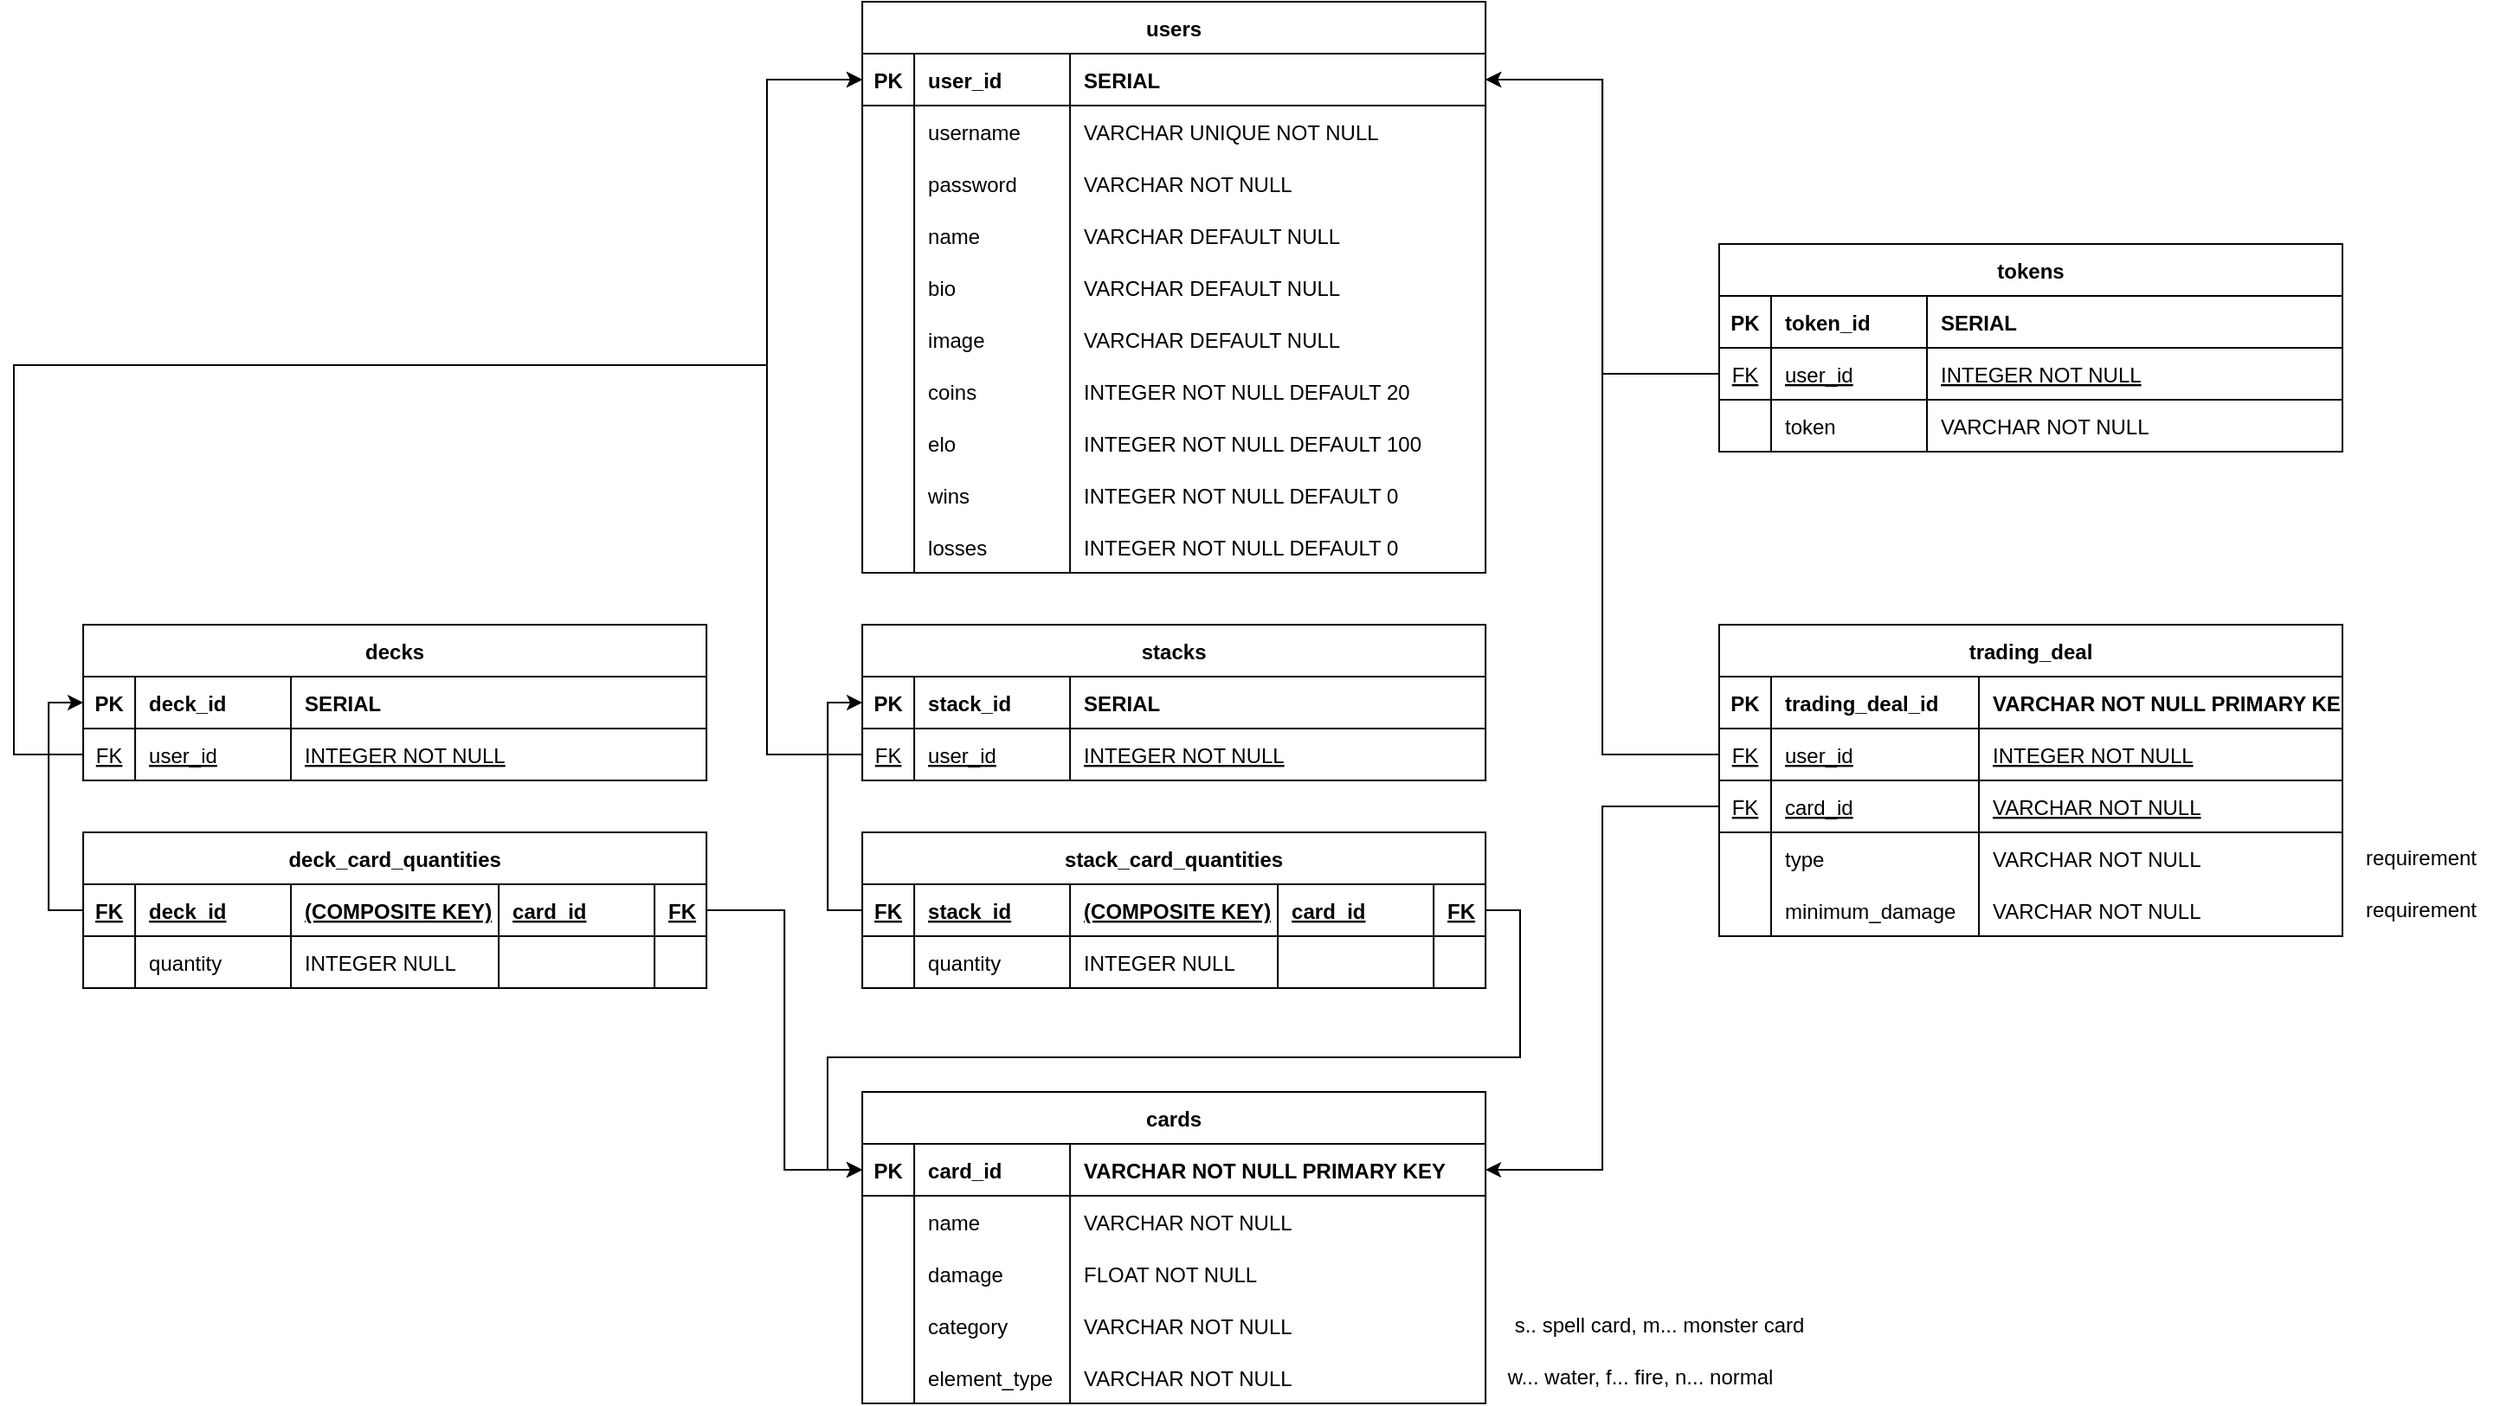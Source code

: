 <mxfile version="20.6.0" type="device"><diagram id="R2lEEEUBdFMjLlhIrx00" name="Page-1"><mxGraphModel dx="1662" dy="1852" grid="1" gridSize="10" guides="1" tooltips="1" connect="1" arrows="1" fold="1" page="1" pageScale="1" pageWidth="850" pageHeight="1100" math="0" shadow="0" extFonts="Permanent Marker^https://fonts.googleapis.com/css?family=Permanent+Marker"><root><mxCell id="0"/><mxCell id="1" parent="0"/><mxCell id="C-vyLk0tnHw3VtMMgP7b-23" value="users" style="shape=table;startSize=30;container=1;collapsible=1;childLayout=tableLayout;fixedRows=1;rowLines=0;fontStyle=1;align=center;resizeLast=1;" parent="1" vertex="1"><mxGeometry x="510.06" y="-1080" width="360" height="330" as="geometry"/></mxCell><mxCell id="C-vyLk0tnHw3VtMMgP7b-24" value="" style="shape=partialRectangle;collapsible=0;dropTarget=0;pointerEvents=0;fillColor=none;points=[[0,0.5],[1,0.5]];portConstraint=eastwest;top=0;left=0;right=0;bottom=1;" parent="C-vyLk0tnHw3VtMMgP7b-23" vertex="1"><mxGeometry y="30" width="360" height="30" as="geometry"/></mxCell><mxCell id="C-vyLk0tnHw3VtMMgP7b-25" value="PK" style="shape=partialRectangle;overflow=hidden;connectable=0;fillColor=none;top=0;left=0;bottom=0;right=0;fontStyle=1;" parent="C-vyLk0tnHw3VtMMgP7b-24" vertex="1"><mxGeometry width="30" height="30" as="geometry"><mxRectangle width="30" height="30" as="alternateBounds"/></mxGeometry></mxCell><mxCell id="C-vyLk0tnHw3VtMMgP7b-26" value="user_id" style="shape=partialRectangle;overflow=hidden;connectable=0;fillColor=none;top=0;left=0;bottom=0;right=0;align=left;spacingLeft=6;fontStyle=1;" parent="C-vyLk0tnHw3VtMMgP7b-24" vertex="1"><mxGeometry x="30" width="90" height="30" as="geometry"><mxRectangle width="90" height="30" as="alternateBounds"/></mxGeometry></mxCell><mxCell id="rSZp_omlOljkNJAU138e-1" value="SERIAL" style="shape=partialRectangle;overflow=hidden;connectable=0;fillColor=none;top=0;left=0;bottom=0;right=0;align=left;spacingLeft=6;fontStyle=1;" parent="C-vyLk0tnHw3VtMMgP7b-24" vertex="1"><mxGeometry x="120" width="240" height="30" as="geometry"><mxRectangle width="240" height="30" as="alternateBounds"/></mxGeometry></mxCell><mxCell id="SYogn2yczXqjX1dVd2ok-5" style="shape=partialRectangle;collapsible=0;dropTarget=0;pointerEvents=0;fillColor=none;points=[[0,0.5],[1,0.5]];portConstraint=eastwest;top=0;left=0;right=0;bottom=0;" vertex="1" parent="C-vyLk0tnHw3VtMMgP7b-23"><mxGeometry y="60" width="360" height="30" as="geometry"/></mxCell><mxCell id="SYogn2yczXqjX1dVd2ok-6" style="shape=partialRectangle;overflow=hidden;connectable=0;fillColor=none;top=0;left=0;bottom=0;right=0;" vertex="1" parent="SYogn2yczXqjX1dVd2ok-5"><mxGeometry width="30" height="30" as="geometry"><mxRectangle width="30" height="30" as="alternateBounds"/></mxGeometry></mxCell><mxCell id="SYogn2yczXqjX1dVd2ok-7" value="username" style="shape=partialRectangle;overflow=hidden;connectable=0;fillColor=none;top=0;left=0;bottom=0;right=0;align=left;spacingLeft=6;" vertex="1" parent="SYogn2yczXqjX1dVd2ok-5"><mxGeometry x="30" width="90" height="30" as="geometry"><mxRectangle width="90" height="30" as="alternateBounds"/></mxGeometry></mxCell><mxCell id="SYogn2yczXqjX1dVd2ok-8" value="VARCHAR UNIQUE NOT NULL" style="shape=partialRectangle;overflow=hidden;connectable=0;fillColor=none;top=0;left=0;bottom=0;right=0;align=left;spacingLeft=6;" vertex="1" parent="SYogn2yczXqjX1dVd2ok-5"><mxGeometry x="120" width="240" height="30" as="geometry"><mxRectangle width="240" height="30" as="alternateBounds"/></mxGeometry></mxCell><mxCell id="rSZp_omlOljkNJAU138e-3" style="shape=partialRectangle;collapsible=0;dropTarget=0;pointerEvents=0;fillColor=none;points=[[0,0.5],[1,0.5]];portConstraint=eastwest;top=0;left=0;right=0;bottom=0;" parent="C-vyLk0tnHw3VtMMgP7b-23" vertex="1"><mxGeometry y="90" width="360" height="30" as="geometry"/></mxCell><mxCell id="rSZp_omlOljkNJAU138e-4" style="shape=partialRectangle;overflow=hidden;connectable=0;fillColor=none;top=0;left=0;bottom=0;right=0;" parent="rSZp_omlOljkNJAU138e-3" vertex="1"><mxGeometry width="30" height="30" as="geometry"><mxRectangle width="30" height="30" as="alternateBounds"/></mxGeometry></mxCell><mxCell id="rSZp_omlOljkNJAU138e-5" value="password" style="shape=partialRectangle;overflow=hidden;connectable=0;fillColor=none;top=0;left=0;bottom=0;right=0;align=left;spacingLeft=6;" parent="rSZp_omlOljkNJAU138e-3" vertex="1"><mxGeometry x="30" width="90" height="30" as="geometry"><mxRectangle width="90" height="30" as="alternateBounds"/></mxGeometry></mxCell><mxCell id="rSZp_omlOljkNJAU138e-6" value="VARCHAR NOT NULL" style="shape=partialRectangle;overflow=hidden;connectable=0;fillColor=none;top=0;left=0;bottom=0;right=0;align=left;spacingLeft=6;" parent="rSZp_omlOljkNJAU138e-3" vertex="1"><mxGeometry x="120" width="240" height="30" as="geometry"><mxRectangle width="240" height="30" as="alternateBounds"/></mxGeometry></mxCell><mxCell id="SYogn2yczXqjX1dVd2ok-9" style="shape=partialRectangle;collapsible=0;dropTarget=0;pointerEvents=0;fillColor=none;points=[[0,0.5],[1,0.5]];portConstraint=eastwest;top=0;left=0;right=0;bottom=0;" vertex="1" parent="C-vyLk0tnHw3VtMMgP7b-23"><mxGeometry y="120" width="360" height="30" as="geometry"/></mxCell><mxCell id="SYogn2yczXqjX1dVd2ok-10" style="shape=partialRectangle;overflow=hidden;connectable=0;fillColor=none;top=0;left=0;bottom=0;right=0;" vertex="1" parent="SYogn2yczXqjX1dVd2ok-9"><mxGeometry width="30" height="30" as="geometry"><mxRectangle width="30" height="30" as="alternateBounds"/></mxGeometry></mxCell><mxCell id="SYogn2yczXqjX1dVd2ok-11" value="name" style="shape=partialRectangle;overflow=hidden;connectable=0;fillColor=none;top=0;left=0;bottom=0;right=0;align=left;spacingLeft=6;" vertex="1" parent="SYogn2yczXqjX1dVd2ok-9"><mxGeometry x="30" width="90" height="30" as="geometry"><mxRectangle width="90" height="30" as="alternateBounds"/></mxGeometry></mxCell><mxCell id="SYogn2yczXqjX1dVd2ok-12" value="VARCHAR DEFAULT NULL" style="shape=partialRectangle;overflow=hidden;connectable=0;fillColor=none;top=0;left=0;bottom=0;right=0;align=left;spacingLeft=6;" vertex="1" parent="SYogn2yczXqjX1dVd2ok-9"><mxGeometry x="120" width="240" height="30" as="geometry"><mxRectangle width="240" height="30" as="alternateBounds"/></mxGeometry></mxCell><mxCell id="SYogn2yczXqjX1dVd2ok-17" style="shape=partialRectangle;collapsible=0;dropTarget=0;pointerEvents=0;fillColor=none;points=[[0,0.5],[1,0.5]];portConstraint=eastwest;top=0;left=0;right=0;bottom=0;" vertex="1" parent="C-vyLk0tnHw3VtMMgP7b-23"><mxGeometry y="150" width="360" height="30" as="geometry"/></mxCell><mxCell id="SYogn2yczXqjX1dVd2ok-18" style="shape=partialRectangle;overflow=hidden;connectable=0;fillColor=none;top=0;left=0;bottom=0;right=0;" vertex="1" parent="SYogn2yczXqjX1dVd2ok-17"><mxGeometry width="30" height="30" as="geometry"><mxRectangle width="30" height="30" as="alternateBounds"/></mxGeometry></mxCell><mxCell id="SYogn2yczXqjX1dVd2ok-19" value="bio" style="shape=partialRectangle;overflow=hidden;connectable=0;fillColor=none;top=0;left=0;bottom=0;right=0;align=left;spacingLeft=6;" vertex="1" parent="SYogn2yczXqjX1dVd2ok-17"><mxGeometry x="30" width="90" height="30" as="geometry"><mxRectangle width="90" height="30" as="alternateBounds"/></mxGeometry></mxCell><mxCell id="SYogn2yczXqjX1dVd2ok-20" value="VARCHAR DEFAULT NULL" style="shape=partialRectangle;overflow=hidden;connectable=0;fillColor=none;top=0;left=0;bottom=0;right=0;align=left;spacingLeft=6;" vertex="1" parent="SYogn2yczXqjX1dVd2ok-17"><mxGeometry x="120" width="240" height="30" as="geometry"><mxRectangle width="240" height="30" as="alternateBounds"/></mxGeometry></mxCell><mxCell id="SYogn2yczXqjX1dVd2ok-21" style="shape=partialRectangle;collapsible=0;dropTarget=0;pointerEvents=0;fillColor=none;points=[[0,0.5],[1,0.5]];portConstraint=eastwest;top=0;left=0;right=0;bottom=0;" vertex="1" parent="C-vyLk0tnHw3VtMMgP7b-23"><mxGeometry y="180" width="360" height="30" as="geometry"/></mxCell><mxCell id="SYogn2yczXqjX1dVd2ok-22" style="shape=partialRectangle;overflow=hidden;connectable=0;fillColor=none;top=0;left=0;bottom=0;right=0;" vertex="1" parent="SYogn2yczXqjX1dVd2ok-21"><mxGeometry width="30" height="30" as="geometry"><mxRectangle width="30" height="30" as="alternateBounds"/></mxGeometry></mxCell><mxCell id="SYogn2yczXqjX1dVd2ok-23" value="image" style="shape=partialRectangle;overflow=hidden;connectable=0;fillColor=none;top=0;left=0;bottom=0;right=0;align=left;spacingLeft=6;" vertex="1" parent="SYogn2yczXqjX1dVd2ok-21"><mxGeometry x="30" width="90" height="30" as="geometry"><mxRectangle width="90" height="30" as="alternateBounds"/></mxGeometry></mxCell><mxCell id="SYogn2yczXqjX1dVd2ok-24" value="VARCHAR DEFAULT NULL" style="shape=partialRectangle;overflow=hidden;connectable=0;fillColor=none;top=0;left=0;bottom=0;right=0;align=left;spacingLeft=6;" vertex="1" parent="SYogn2yczXqjX1dVd2ok-21"><mxGeometry x="120" width="240" height="30" as="geometry"><mxRectangle width="240" height="30" as="alternateBounds"/></mxGeometry></mxCell><mxCell id="rSZp_omlOljkNJAU138e-19" style="shape=partialRectangle;collapsible=0;dropTarget=0;pointerEvents=0;fillColor=none;points=[[0,0.5],[1,0.5]];portConstraint=eastwest;top=0;left=0;right=0;bottom=0;" parent="C-vyLk0tnHw3VtMMgP7b-23" vertex="1"><mxGeometry y="210" width="360" height="30" as="geometry"/></mxCell><mxCell id="rSZp_omlOljkNJAU138e-20" style="shape=partialRectangle;overflow=hidden;connectable=0;fillColor=none;top=0;left=0;bottom=0;right=0;" parent="rSZp_omlOljkNJAU138e-19" vertex="1"><mxGeometry width="30" height="30" as="geometry"><mxRectangle width="30" height="30" as="alternateBounds"/></mxGeometry></mxCell><mxCell id="rSZp_omlOljkNJAU138e-21" value="coins" style="shape=partialRectangle;overflow=hidden;connectable=0;fillColor=none;top=0;left=0;bottom=0;right=0;align=left;spacingLeft=6;" parent="rSZp_omlOljkNJAU138e-19" vertex="1"><mxGeometry x="30" width="90" height="30" as="geometry"><mxRectangle width="90" height="30" as="alternateBounds"/></mxGeometry></mxCell><mxCell id="rSZp_omlOljkNJAU138e-22" value="INTEGER NOT NULL DEFAULT 20" style="shape=partialRectangle;overflow=hidden;connectable=0;fillColor=none;top=0;left=0;bottom=0;right=0;align=left;spacingLeft=6;" parent="rSZp_omlOljkNJAU138e-19" vertex="1"><mxGeometry x="120" width="240" height="30" as="geometry"><mxRectangle width="240" height="30" as="alternateBounds"/></mxGeometry></mxCell><mxCell id="rSZp_omlOljkNJAU138e-15" style="shape=partialRectangle;collapsible=0;dropTarget=0;pointerEvents=0;fillColor=none;points=[[0,0.5],[1,0.5]];portConstraint=eastwest;top=0;left=0;right=0;bottom=0;" parent="C-vyLk0tnHw3VtMMgP7b-23" vertex="1"><mxGeometry y="240" width="360" height="30" as="geometry"/></mxCell><mxCell id="rSZp_omlOljkNJAU138e-16" style="shape=partialRectangle;overflow=hidden;connectable=0;fillColor=none;top=0;left=0;bottom=0;right=0;" parent="rSZp_omlOljkNJAU138e-15" vertex="1"><mxGeometry width="30" height="30" as="geometry"><mxRectangle width="30" height="30" as="alternateBounds"/></mxGeometry></mxCell><mxCell id="rSZp_omlOljkNJAU138e-17" value="elo" style="shape=partialRectangle;overflow=hidden;connectable=0;fillColor=none;top=0;left=0;bottom=0;right=0;align=left;spacingLeft=6;" parent="rSZp_omlOljkNJAU138e-15" vertex="1"><mxGeometry x="30" width="90" height="30" as="geometry"><mxRectangle width="90" height="30" as="alternateBounds"/></mxGeometry></mxCell><mxCell id="rSZp_omlOljkNJAU138e-18" value="INTEGER NOT NULL DEFAULT 100" style="shape=partialRectangle;overflow=hidden;connectable=0;fillColor=none;top=0;left=0;bottom=0;right=0;align=left;spacingLeft=6;" parent="rSZp_omlOljkNJAU138e-15" vertex="1"><mxGeometry x="120" width="240" height="30" as="geometry"><mxRectangle width="240" height="30" as="alternateBounds"/></mxGeometry></mxCell><mxCell id="SYogn2yczXqjX1dVd2ok-25" style="shape=partialRectangle;collapsible=0;dropTarget=0;pointerEvents=0;fillColor=none;points=[[0,0.5],[1,0.5]];portConstraint=eastwest;top=0;left=0;right=0;bottom=0;" vertex="1" parent="C-vyLk0tnHw3VtMMgP7b-23"><mxGeometry y="270" width="360" height="30" as="geometry"/></mxCell><mxCell id="SYogn2yczXqjX1dVd2ok-26" style="shape=partialRectangle;overflow=hidden;connectable=0;fillColor=none;top=0;left=0;bottom=0;right=0;" vertex="1" parent="SYogn2yczXqjX1dVd2ok-25"><mxGeometry width="30" height="30" as="geometry"><mxRectangle width="30" height="30" as="alternateBounds"/></mxGeometry></mxCell><mxCell id="SYogn2yczXqjX1dVd2ok-27" value="wins" style="shape=partialRectangle;overflow=hidden;connectable=0;fillColor=none;top=0;left=0;bottom=0;right=0;align=left;spacingLeft=6;" vertex="1" parent="SYogn2yczXqjX1dVd2ok-25"><mxGeometry x="30" width="90" height="30" as="geometry"><mxRectangle width="90" height="30" as="alternateBounds"/></mxGeometry></mxCell><mxCell id="SYogn2yczXqjX1dVd2ok-28" value="INTEGER NOT NULL DEFAULT 0" style="shape=partialRectangle;overflow=hidden;connectable=0;fillColor=none;top=0;left=0;bottom=0;right=0;align=left;spacingLeft=6;" vertex="1" parent="SYogn2yczXqjX1dVd2ok-25"><mxGeometry x="120" width="240" height="30" as="geometry"><mxRectangle width="240" height="30" as="alternateBounds"/></mxGeometry></mxCell><mxCell id="SYogn2yczXqjX1dVd2ok-29" style="shape=partialRectangle;collapsible=0;dropTarget=0;pointerEvents=0;fillColor=none;points=[[0,0.5],[1,0.5]];portConstraint=eastwest;top=0;left=0;right=0;bottom=0;" vertex="1" parent="C-vyLk0tnHw3VtMMgP7b-23"><mxGeometry y="300" width="360" height="30" as="geometry"/></mxCell><mxCell id="SYogn2yczXqjX1dVd2ok-30" style="shape=partialRectangle;overflow=hidden;connectable=0;fillColor=none;top=0;left=0;bottom=0;right=0;" vertex="1" parent="SYogn2yczXqjX1dVd2ok-29"><mxGeometry width="30" height="30" as="geometry"><mxRectangle width="30" height="30" as="alternateBounds"/></mxGeometry></mxCell><mxCell id="SYogn2yczXqjX1dVd2ok-31" value="losses" style="shape=partialRectangle;overflow=hidden;connectable=0;fillColor=none;top=0;left=0;bottom=0;right=0;align=left;spacingLeft=6;" vertex="1" parent="SYogn2yczXqjX1dVd2ok-29"><mxGeometry x="30" width="90" height="30" as="geometry"><mxRectangle width="90" height="30" as="alternateBounds"/></mxGeometry></mxCell><mxCell id="SYogn2yczXqjX1dVd2ok-32" value="INTEGER NOT NULL DEFAULT 0" style="shape=partialRectangle;overflow=hidden;connectable=0;fillColor=none;top=0;left=0;bottom=0;right=0;align=left;spacingLeft=6;" vertex="1" parent="SYogn2yczXqjX1dVd2ok-29"><mxGeometry x="120" width="240" height="30" as="geometry"><mxRectangle width="240" height="30" as="alternateBounds"/></mxGeometry></mxCell><mxCell id="rSZp_omlOljkNJAU138e-23" value="cards" style="shape=table;startSize=30;container=1;collapsible=1;childLayout=tableLayout;fixedRows=1;rowLines=0;fontStyle=1;align=center;resizeLast=1;" parent="1" vertex="1"><mxGeometry x="510.06" y="-450" width="360" height="180" as="geometry"/></mxCell><mxCell id="rSZp_omlOljkNJAU138e-24" value="" style="shape=partialRectangle;collapsible=0;dropTarget=0;pointerEvents=0;fillColor=none;points=[[0,0.5],[1,0.5]];portConstraint=eastwest;top=0;left=0;right=0;bottom=1;" parent="rSZp_omlOljkNJAU138e-23" vertex="1"><mxGeometry y="30" width="360" height="30" as="geometry"/></mxCell><mxCell id="rSZp_omlOljkNJAU138e-25" value="PK" style="shape=partialRectangle;overflow=hidden;connectable=0;fillColor=none;top=0;left=0;bottom=0;right=0;fontStyle=1;" parent="rSZp_omlOljkNJAU138e-24" vertex="1"><mxGeometry width="30" height="30" as="geometry"><mxRectangle width="30" height="30" as="alternateBounds"/></mxGeometry></mxCell><mxCell id="rSZp_omlOljkNJAU138e-26" value="card_id" style="shape=partialRectangle;overflow=hidden;connectable=0;fillColor=none;top=0;left=0;bottom=0;right=0;align=left;spacingLeft=6;fontStyle=1;" parent="rSZp_omlOljkNJAU138e-24" vertex="1"><mxGeometry x="30" width="90" height="30" as="geometry"><mxRectangle width="90" height="30" as="alternateBounds"/></mxGeometry></mxCell><mxCell id="rSZp_omlOljkNJAU138e-27" value="VARCHAR NOT NULL PRIMARY KEY" style="shape=partialRectangle;overflow=hidden;connectable=0;fillColor=none;top=0;left=0;bottom=0;right=0;align=left;spacingLeft=6;fontStyle=1;" parent="rSZp_omlOljkNJAU138e-24" vertex="1"><mxGeometry x="120" width="240" height="30" as="geometry"><mxRectangle width="240" height="30" as="alternateBounds"/></mxGeometry></mxCell><mxCell id="rSZp_omlOljkNJAU138e-32" value="" style="shape=partialRectangle;collapsible=0;dropTarget=0;pointerEvents=0;fillColor=none;points=[[0,0.5],[1,0.5]];portConstraint=eastwest;top=0;left=0;right=0;bottom=0;" parent="rSZp_omlOljkNJAU138e-23" vertex="1"><mxGeometry y="60" width="360" height="30" as="geometry"/></mxCell><mxCell id="rSZp_omlOljkNJAU138e-33" value="" style="shape=partialRectangle;overflow=hidden;connectable=0;fillColor=none;top=0;left=0;bottom=0;right=0;" parent="rSZp_omlOljkNJAU138e-32" vertex="1"><mxGeometry width="30" height="30" as="geometry"><mxRectangle width="30" height="30" as="alternateBounds"/></mxGeometry></mxCell><mxCell id="rSZp_omlOljkNJAU138e-34" value="name" style="shape=partialRectangle;overflow=hidden;connectable=0;fillColor=none;top=0;left=0;bottom=0;right=0;align=left;spacingLeft=6;" parent="rSZp_omlOljkNJAU138e-32" vertex="1"><mxGeometry x="30" width="90" height="30" as="geometry"><mxRectangle width="90" height="30" as="alternateBounds"/></mxGeometry></mxCell><mxCell id="rSZp_omlOljkNJAU138e-35" value="VARCHAR NOT NULL" style="shape=partialRectangle;overflow=hidden;connectable=0;fillColor=none;top=0;left=0;bottom=0;right=0;align=left;spacingLeft=6;" parent="rSZp_omlOljkNJAU138e-32" vertex="1"><mxGeometry x="120" width="240" height="30" as="geometry"><mxRectangle width="240" height="30" as="alternateBounds"/></mxGeometry></mxCell><mxCell id="rSZp_omlOljkNJAU138e-36" style="shape=partialRectangle;collapsible=0;dropTarget=0;pointerEvents=0;fillColor=none;points=[[0,0.5],[1,0.5]];portConstraint=eastwest;top=0;left=0;right=0;bottom=0;" parent="rSZp_omlOljkNJAU138e-23" vertex="1"><mxGeometry y="90" width="360" height="30" as="geometry"/></mxCell><mxCell id="rSZp_omlOljkNJAU138e-37" style="shape=partialRectangle;overflow=hidden;connectable=0;fillColor=none;top=0;left=0;bottom=0;right=0;" parent="rSZp_omlOljkNJAU138e-36" vertex="1"><mxGeometry width="30" height="30" as="geometry"><mxRectangle width="30" height="30" as="alternateBounds"/></mxGeometry></mxCell><mxCell id="rSZp_omlOljkNJAU138e-38" value="damage" style="shape=partialRectangle;overflow=hidden;connectable=0;fillColor=none;top=0;left=0;bottom=0;right=0;align=left;spacingLeft=6;" parent="rSZp_omlOljkNJAU138e-36" vertex="1"><mxGeometry x="30" width="90" height="30" as="geometry"><mxRectangle width="90" height="30" as="alternateBounds"/></mxGeometry></mxCell><mxCell id="rSZp_omlOljkNJAU138e-39" value="FLOAT NOT NULL" style="shape=partialRectangle;overflow=hidden;connectable=0;fillColor=none;top=0;left=0;bottom=0;right=0;align=left;spacingLeft=6;" parent="rSZp_omlOljkNJAU138e-36" vertex="1"><mxGeometry x="120" width="240" height="30" as="geometry"><mxRectangle width="240" height="30" as="alternateBounds"/></mxGeometry></mxCell><mxCell id="rSZp_omlOljkNJAU138e-40" style="shape=partialRectangle;collapsible=0;dropTarget=0;pointerEvents=0;fillColor=none;points=[[0,0.5],[1,0.5]];portConstraint=eastwest;top=0;left=0;right=0;bottom=0;" parent="rSZp_omlOljkNJAU138e-23" vertex="1"><mxGeometry y="120" width="360" height="30" as="geometry"/></mxCell><mxCell id="rSZp_omlOljkNJAU138e-41" style="shape=partialRectangle;overflow=hidden;connectable=0;fillColor=none;top=0;left=0;bottom=0;right=0;" parent="rSZp_omlOljkNJAU138e-40" vertex="1"><mxGeometry width="30" height="30" as="geometry"><mxRectangle width="30" height="30" as="alternateBounds"/></mxGeometry></mxCell><mxCell id="rSZp_omlOljkNJAU138e-42" value="category" style="shape=partialRectangle;overflow=hidden;connectable=0;fillColor=none;top=0;left=0;bottom=0;right=0;align=left;spacingLeft=6;" parent="rSZp_omlOljkNJAU138e-40" vertex="1"><mxGeometry x="30" width="90" height="30" as="geometry"><mxRectangle width="90" height="30" as="alternateBounds"/></mxGeometry></mxCell><mxCell id="rSZp_omlOljkNJAU138e-43" value="VARCHAR NOT NULL" style="shape=partialRectangle;overflow=hidden;connectable=0;fillColor=none;top=0;left=0;bottom=0;right=0;align=left;spacingLeft=6;" parent="rSZp_omlOljkNJAU138e-40" vertex="1"><mxGeometry x="120" width="240" height="30" as="geometry"><mxRectangle width="240" height="30" as="alternateBounds"/></mxGeometry></mxCell><mxCell id="-PoxLDOmsmlwObiF0ol2-15" style="shape=partialRectangle;collapsible=0;dropTarget=0;pointerEvents=0;fillColor=none;points=[[0,0.5],[1,0.5]];portConstraint=eastwest;top=0;left=0;right=0;bottom=0;" parent="rSZp_omlOljkNJAU138e-23" vertex="1"><mxGeometry y="150" width="360" height="30" as="geometry"/></mxCell><mxCell id="-PoxLDOmsmlwObiF0ol2-16" style="shape=partialRectangle;overflow=hidden;connectable=0;fillColor=none;top=0;left=0;bottom=0;right=0;" parent="-PoxLDOmsmlwObiF0ol2-15" vertex="1"><mxGeometry width="30" height="30" as="geometry"><mxRectangle width="30" height="30" as="alternateBounds"/></mxGeometry></mxCell><mxCell id="-PoxLDOmsmlwObiF0ol2-17" value="element_type" style="shape=partialRectangle;overflow=hidden;connectable=0;fillColor=none;top=0;left=0;bottom=0;right=0;align=left;spacingLeft=6;" parent="-PoxLDOmsmlwObiF0ol2-15" vertex="1"><mxGeometry x="30" width="90" height="30" as="geometry"><mxRectangle width="90" height="30" as="alternateBounds"/></mxGeometry></mxCell><mxCell id="-PoxLDOmsmlwObiF0ol2-18" value="VARCHAR NOT NULL" style="shape=partialRectangle;overflow=hidden;connectable=0;fillColor=none;top=0;left=0;bottom=0;right=0;align=left;spacingLeft=6;" parent="-PoxLDOmsmlwObiF0ol2-15" vertex="1"><mxGeometry x="120" width="240" height="30" as="geometry"><mxRectangle width="240" height="30" as="alternateBounds"/></mxGeometry></mxCell><mxCell id="rSZp_omlOljkNJAU138e-52" value="stacks" style="shape=table;startSize=30;container=1;collapsible=1;childLayout=tableLayout;fixedRows=1;rowLines=0;fontStyle=1;align=center;resizeLast=1;" parent="1" vertex="1"><mxGeometry x="510.06" y="-720" width="360" height="90" as="geometry"/></mxCell><mxCell id="rSZp_omlOljkNJAU138e-53" value="" style="shape=partialRectangle;collapsible=0;dropTarget=0;pointerEvents=0;fillColor=none;points=[[0,0.5],[1,0.5]];portConstraint=eastwest;top=0;left=0;right=0;bottom=1;" parent="rSZp_omlOljkNJAU138e-52" vertex="1"><mxGeometry y="30" width="360" height="30" as="geometry"/></mxCell><mxCell id="rSZp_omlOljkNJAU138e-54" value="PK" style="shape=partialRectangle;overflow=hidden;connectable=0;fillColor=none;top=0;left=0;bottom=0;right=0;fontStyle=1;" parent="rSZp_omlOljkNJAU138e-53" vertex="1"><mxGeometry width="30" height="30" as="geometry"><mxRectangle width="30" height="30" as="alternateBounds"/></mxGeometry></mxCell><mxCell id="rSZp_omlOljkNJAU138e-55" value="stack_id" style="shape=partialRectangle;overflow=hidden;connectable=0;fillColor=none;top=0;left=0;bottom=0;right=0;align=left;spacingLeft=6;fontStyle=1;" parent="rSZp_omlOljkNJAU138e-53" vertex="1"><mxGeometry x="30" width="90" height="30" as="geometry"><mxRectangle width="90" height="30" as="alternateBounds"/></mxGeometry></mxCell><mxCell id="rSZp_omlOljkNJAU138e-56" value="SERIAL" style="shape=partialRectangle;overflow=hidden;connectable=0;fillColor=none;top=0;left=0;bottom=0;right=0;align=left;spacingLeft=6;fontStyle=1;" parent="rSZp_omlOljkNJAU138e-53" vertex="1"><mxGeometry x="120" width="240" height="30" as="geometry"><mxRectangle width="240" height="30" as="alternateBounds"/></mxGeometry></mxCell><mxCell id="rSZp_omlOljkNJAU138e-57" style="shape=partialRectangle;collapsible=0;dropTarget=0;pointerEvents=0;fillColor=none;points=[[0,0.5],[1,0.5]];portConstraint=eastwest;top=0;left=0;right=0;bottom=1;" parent="rSZp_omlOljkNJAU138e-52" vertex="1"><mxGeometry y="60" width="360" height="30" as="geometry"/></mxCell><mxCell id="rSZp_omlOljkNJAU138e-58" value="FK" style="shape=partialRectangle;overflow=hidden;connectable=0;fillColor=none;top=0;left=0;bottom=0;right=0;fontStyle=4;" parent="rSZp_omlOljkNJAU138e-57" vertex="1"><mxGeometry width="30" height="30" as="geometry"><mxRectangle width="30" height="30" as="alternateBounds"/></mxGeometry></mxCell><mxCell id="rSZp_omlOljkNJAU138e-59" value="user_id" style="shape=partialRectangle;overflow=hidden;connectable=0;fillColor=none;top=0;left=0;bottom=0;right=0;align=left;spacingLeft=6;fontStyle=4;" parent="rSZp_omlOljkNJAU138e-57" vertex="1"><mxGeometry x="30" width="90" height="30" as="geometry"><mxRectangle width="90" height="30" as="alternateBounds"/></mxGeometry></mxCell><mxCell id="rSZp_omlOljkNJAU138e-60" value="INTEGER NOT NULL" style="shape=partialRectangle;overflow=hidden;connectable=0;fillColor=none;top=0;left=0;bottom=0;right=0;align=left;spacingLeft=6;fontStyle=4;" parent="rSZp_omlOljkNJAU138e-57" vertex="1"><mxGeometry x="120" width="240" height="30" as="geometry"><mxRectangle width="240" height="30" as="alternateBounds"/></mxGeometry></mxCell><mxCell id="rSZp_omlOljkNJAU138e-81" value="stack_card_quantities" style="shape=table;startSize=30;container=1;collapsible=1;childLayout=tableLayout;fixedRows=1;rowLines=0;fontStyle=1;align=center;resizeLast=1;" parent="1" vertex="1"><mxGeometry x="510.06" y="-600" width="360" height="90" as="geometry"/></mxCell><mxCell id="rSZp_omlOljkNJAU138e-82" value="" style="shape=partialRectangle;collapsible=0;dropTarget=0;pointerEvents=0;fillColor=none;points=[[0,0.5],[1,0.5]];portConstraint=eastwest;top=0;left=0;right=0;bottom=1;" parent="rSZp_omlOljkNJAU138e-81" vertex="1"><mxGeometry y="30" width="360" height="30" as="geometry"/></mxCell><mxCell id="rSZp_omlOljkNJAU138e-83" value="FK" style="shape=partialRectangle;overflow=hidden;connectable=0;fillColor=none;top=0;left=0;bottom=0;right=0;fontStyle=5;" parent="rSZp_omlOljkNJAU138e-82" vertex="1"><mxGeometry width="30" height="30" as="geometry"><mxRectangle width="30" height="30" as="alternateBounds"/></mxGeometry></mxCell><mxCell id="rSZp_omlOljkNJAU138e-84" value="stack_id" style="shape=partialRectangle;overflow=hidden;connectable=0;fillColor=none;top=0;left=0;bottom=0;right=0;align=left;spacingLeft=6;fontStyle=5;" parent="rSZp_omlOljkNJAU138e-82" vertex="1"><mxGeometry x="30" width="90" height="30" as="geometry"><mxRectangle width="90" height="30" as="alternateBounds"/></mxGeometry></mxCell><mxCell id="rSZp_omlOljkNJAU138e-85" value="(COMPOSITE KEY)" style="shape=partialRectangle;overflow=hidden;connectable=0;fillColor=none;top=0;left=0;bottom=0;right=0;align=left;spacingLeft=6;fontStyle=5;" parent="rSZp_omlOljkNJAU138e-82" vertex="1"><mxGeometry x="120" width="120" height="30" as="geometry"><mxRectangle width="120" height="30" as="alternateBounds"/></mxGeometry></mxCell><mxCell id="-PoxLDOmsmlwObiF0ol2-1" value="card_id" style="shape=partialRectangle;overflow=hidden;connectable=0;fillColor=none;top=0;left=0;bottom=0;right=0;align=left;spacingLeft=6;fontStyle=5;" parent="rSZp_omlOljkNJAU138e-82" vertex="1"><mxGeometry x="240" width="90" height="30" as="geometry"><mxRectangle width="90" height="30" as="alternateBounds"/></mxGeometry></mxCell><mxCell id="-PoxLDOmsmlwObiF0ol2-8" value="FK" style="shape=partialRectangle;overflow=hidden;connectable=0;fillColor=none;top=0;left=0;bottom=0;right=0;align=left;spacingLeft=6;fontStyle=5;" parent="rSZp_omlOljkNJAU138e-82" vertex="1"><mxGeometry x="330" width="30" height="30" as="geometry"><mxRectangle width="30" height="30" as="alternateBounds"/></mxGeometry></mxCell><mxCell id="rSZp_omlOljkNJAU138e-86" style="shape=partialRectangle;collapsible=0;dropTarget=0;pointerEvents=0;fillColor=none;points=[[0,0.5],[1,0.5]];portConstraint=eastwest;top=0;left=0;right=0;bottom=1;" parent="rSZp_omlOljkNJAU138e-81" vertex="1"><mxGeometry y="60" width="360" height="30" as="geometry"/></mxCell><mxCell id="rSZp_omlOljkNJAU138e-87" style="shape=partialRectangle;overflow=hidden;connectable=0;fillColor=none;top=0;left=0;bottom=0;right=0;fontStyle=0;" parent="rSZp_omlOljkNJAU138e-86" vertex="1"><mxGeometry width="30" height="30" as="geometry"><mxRectangle width="30" height="30" as="alternateBounds"/></mxGeometry></mxCell><mxCell id="rSZp_omlOljkNJAU138e-88" value="quantity    " style="shape=partialRectangle;overflow=hidden;connectable=0;fillColor=none;top=0;left=0;bottom=0;right=0;align=left;spacingLeft=6;fontStyle=0;" parent="rSZp_omlOljkNJAU138e-86" vertex="1"><mxGeometry x="30" width="90" height="30" as="geometry"><mxRectangle width="90" height="30" as="alternateBounds"/></mxGeometry></mxCell><mxCell id="rSZp_omlOljkNJAU138e-89" value="INTEGER NULL" style="shape=partialRectangle;overflow=hidden;connectable=0;fillColor=none;top=0;left=0;bottom=0;right=0;align=left;spacingLeft=6;fontStyle=0;" parent="rSZp_omlOljkNJAU138e-86" vertex="1"><mxGeometry x="120" width="120" height="30" as="geometry"><mxRectangle width="120" height="30" as="alternateBounds"/></mxGeometry></mxCell><mxCell id="-PoxLDOmsmlwObiF0ol2-2" style="shape=partialRectangle;overflow=hidden;connectable=0;fillColor=none;top=0;left=0;bottom=0;right=0;align=left;spacingLeft=6;fontStyle=0;" parent="rSZp_omlOljkNJAU138e-86" vertex="1"><mxGeometry x="240" width="90" height="30" as="geometry"><mxRectangle width="90" height="30" as="alternateBounds"/></mxGeometry></mxCell><mxCell id="-PoxLDOmsmlwObiF0ol2-9" style="shape=partialRectangle;overflow=hidden;connectable=0;fillColor=none;top=0;left=0;bottom=0;right=0;align=left;spacingLeft=6;fontStyle=0;" parent="rSZp_omlOljkNJAU138e-86" vertex="1"><mxGeometry x="330" width="30" height="30" as="geometry"><mxRectangle width="30" height="30" as="alternateBounds"/></mxGeometry></mxCell><mxCell id="-PoxLDOmsmlwObiF0ol2-19" value="s.. spell card, m... monster card" style="text;html=1;align=center;verticalAlign=middle;resizable=0;points=[];autosize=1;strokeColor=none;fillColor=none;" parent="1" vertex="1"><mxGeometry x="870.06" y="-330" width="200" height="30" as="geometry"/></mxCell><mxCell id="-PoxLDOmsmlwObiF0ol2-20" value="w... water, f... fire, n... normal" style="text;html=1;align=center;verticalAlign=middle;resizable=0;points=[];autosize=1;strokeColor=none;fillColor=none;" parent="1" vertex="1"><mxGeometry x="874.06" y="-300" width="170" height="30" as="geometry"/></mxCell><mxCell id="-PoxLDOmsmlwObiF0ol2-22" value="tokens" style="shape=table;startSize=30;container=1;collapsible=1;childLayout=tableLayout;fixedRows=1;rowLines=0;fontStyle=1;align=center;resizeLast=1;" parent="1" vertex="1"><mxGeometry x="1005" y="-940" width="360" height="120" as="geometry"/></mxCell><mxCell id="-PoxLDOmsmlwObiF0ol2-23" value="" style="shape=partialRectangle;collapsible=0;dropTarget=0;pointerEvents=0;fillColor=none;points=[[0,0.5],[1,0.5]];portConstraint=eastwest;top=0;left=0;right=0;bottom=1;" parent="-PoxLDOmsmlwObiF0ol2-22" vertex="1"><mxGeometry y="30" width="360" height="30" as="geometry"/></mxCell><mxCell id="-PoxLDOmsmlwObiF0ol2-24" value="PK" style="shape=partialRectangle;overflow=hidden;connectable=0;fillColor=none;top=0;left=0;bottom=0;right=0;fontStyle=1;" parent="-PoxLDOmsmlwObiF0ol2-23" vertex="1"><mxGeometry width="30" height="30" as="geometry"><mxRectangle width="30" height="30" as="alternateBounds"/></mxGeometry></mxCell><mxCell id="-PoxLDOmsmlwObiF0ol2-25" value="token_id" style="shape=partialRectangle;overflow=hidden;connectable=0;fillColor=none;top=0;left=0;bottom=0;right=0;align=left;spacingLeft=6;fontStyle=1;" parent="-PoxLDOmsmlwObiF0ol2-23" vertex="1"><mxGeometry x="30" width="90" height="30" as="geometry"><mxRectangle width="90" height="30" as="alternateBounds"/></mxGeometry></mxCell><mxCell id="-PoxLDOmsmlwObiF0ol2-26" value="SERIAL" style="shape=partialRectangle;overflow=hidden;connectable=0;fillColor=none;top=0;left=0;bottom=0;right=0;align=left;spacingLeft=6;fontStyle=1;" parent="-PoxLDOmsmlwObiF0ol2-23" vertex="1"><mxGeometry x="120" width="240" height="30" as="geometry"><mxRectangle width="240" height="30" as="alternateBounds"/></mxGeometry></mxCell><mxCell id="-PoxLDOmsmlwObiF0ol2-27" style="shape=partialRectangle;collapsible=0;dropTarget=0;pointerEvents=0;fillColor=none;points=[[0,0.5],[1,0.5]];portConstraint=eastwest;top=0;left=0;right=0;bottom=1;" parent="-PoxLDOmsmlwObiF0ol2-22" vertex="1"><mxGeometry y="60" width="360" height="30" as="geometry"/></mxCell><mxCell id="-PoxLDOmsmlwObiF0ol2-28" value="FK" style="shape=partialRectangle;overflow=hidden;connectable=0;fillColor=none;top=0;left=0;bottom=0;right=0;fontStyle=4;" parent="-PoxLDOmsmlwObiF0ol2-27" vertex="1"><mxGeometry width="30" height="30" as="geometry"><mxRectangle width="30" height="30" as="alternateBounds"/></mxGeometry></mxCell><mxCell id="-PoxLDOmsmlwObiF0ol2-29" value="user_id" style="shape=partialRectangle;overflow=hidden;connectable=0;fillColor=none;top=0;left=0;bottom=0;right=0;align=left;spacingLeft=6;fontStyle=4;" parent="-PoxLDOmsmlwObiF0ol2-27" vertex="1"><mxGeometry x="30" width="90" height="30" as="geometry"><mxRectangle width="90" height="30" as="alternateBounds"/></mxGeometry></mxCell><mxCell id="-PoxLDOmsmlwObiF0ol2-30" value="INTEGER NOT NULL" style="shape=partialRectangle;overflow=hidden;connectable=0;fillColor=none;top=0;left=0;bottom=0;right=0;align=left;spacingLeft=6;fontStyle=4;" parent="-PoxLDOmsmlwObiF0ol2-27" vertex="1"><mxGeometry x="120" width="240" height="30" as="geometry"><mxRectangle width="240" height="30" as="alternateBounds"/></mxGeometry></mxCell><mxCell id="-PoxLDOmsmlwObiF0ol2-31" value="" style="shape=partialRectangle;collapsible=0;dropTarget=0;pointerEvents=0;fillColor=none;points=[[0,0.5],[1,0.5]];portConstraint=eastwest;top=0;left=0;right=0;bottom=0;" parent="-PoxLDOmsmlwObiF0ol2-22" vertex="1"><mxGeometry y="90" width="360" height="30" as="geometry"/></mxCell><mxCell id="-PoxLDOmsmlwObiF0ol2-32" value="" style="shape=partialRectangle;overflow=hidden;connectable=0;fillColor=none;top=0;left=0;bottom=0;right=0;" parent="-PoxLDOmsmlwObiF0ol2-31" vertex="1"><mxGeometry width="30" height="30" as="geometry"><mxRectangle width="30" height="30" as="alternateBounds"/></mxGeometry></mxCell><mxCell id="-PoxLDOmsmlwObiF0ol2-33" value="token" style="shape=partialRectangle;overflow=hidden;connectable=0;fillColor=none;top=0;left=0;bottom=0;right=0;align=left;spacingLeft=6;" parent="-PoxLDOmsmlwObiF0ol2-31" vertex="1"><mxGeometry x="30" width="90" height="30" as="geometry"><mxRectangle width="90" height="30" as="alternateBounds"/></mxGeometry></mxCell><mxCell id="-PoxLDOmsmlwObiF0ol2-34" value="VARCHAR NOT NULL" style="shape=partialRectangle;overflow=hidden;connectable=0;fillColor=none;top=0;left=0;bottom=0;right=0;align=left;spacingLeft=6;" parent="-PoxLDOmsmlwObiF0ol2-31" vertex="1"><mxGeometry x="120" width="240" height="30" as="geometry"><mxRectangle width="240" height="30" as="alternateBounds"/></mxGeometry></mxCell><mxCell id="-PoxLDOmsmlwObiF0ol2-39" value="decks" style="shape=table;startSize=30;container=1;collapsible=1;childLayout=tableLayout;fixedRows=1;rowLines=0;fontStyle=1;align=center;resizeLast=1;" parent="1" vertex="1"><mxGeometry x="60.06" y="-720" width="360" height="90" as="geometry"/></mxCell><mxCell id="-PoxLDOmsmlwObiF0ol2-40" value="" style="shape=partialRectangle;collapsible=0;dropTarget=0;pointerEvents=0;fillColor=none;points=[[0,0.5],[1,0.5]];portConstraint=eastwest;top=0;left=0;right=0;bottom=1;" parent="-PoxLDOmsmlwObiF0ol2-39" vertex="1"><mxGeometry y="30" width="360" height="30" as="geometry"/></mxCell><mxCell id="-PoxLDOmsmlwObiF0ol2-41" value="PK" style="shape=partialRectangle;overflow=hidden;connectable=0;fillColor=none;top=0;left=0;bottom=0;right=0;fontStyle=1;" parent="-PoxLDOmsmlwObiF0ol2-40" vertex="1"><mxGeometry width="30" height="30" as="geometry"><mxRectangle width="30" height="30" as="alternateBounds"/></mxGeometry></mxCell><mxCell id="-PoxLDOmsmlwObiF0ol2-42" value="deck_id" style="shape=partialRectangle;overflow=hidden;connectable=0;fillColor=none;top=0;left=0;bottom=0;right=0;align=left;spacingLeft=6;fontStyle=1;" parent="-PoxLDOmsmlwObiF0ol2-40" vertex="1"><mxGeometry x="30" width="90" height="30" as="geometry"><mxRectangle width="90" height="30" as="alternateBounds"/></mxGeometry></mxCell><mxCell id="-PoxLDOmsmlwObiF0ol2-43" value="SERIAL" style="shape=partialRectangle;overflow=hidden;connectable=0;fillColor=none;top=0;left=0;bottom=0;right=0;align=left;spacingLeft=6;fontStyle=1;" parent="-PoxLDOmsmlwObiF0ol2-40" vertex="1"><mxGeometry x="120" width="240" height="30" as="geometry"><mxRectangle width="240" height="30" as="alternateBounds"/></mxGeometry></mxCell><mxCell id="-PoxLDOmsmlwObiF0ol2-44" style="shape=partialRectangle;collapsible=0;dropTarget=0;pointerEvents=0;fillColor=none;points=[[0,0.5],[1,0.5]];portConstraint=eastwest;top=0;left=0;right=0;bottom=1;" parent="-PoxLDOmsmlwObiF0ol2-39" vertex="1"><mxGeometry y="60" width="360" height="30" as="geometry"/></mxCell><mxCell id="-PoxLDOmsmlwObiF0ol2-45" value="FK" style="shape=partialRectangle;overflow=hidden;connectable=0;fillColor=none;top=0;left=0;bottom=0;right=0;fontStyle=4;" parent="-PoxLDOmsmlwObiF0ol2-44" vertex="1"><mxGeometry width="30" height="30" as="geometry"><mxRectangle width="30" height="30" as="alternateBounds"/></mxGeometry></mxCell><mxCell id="-PoxLDOmsmlwObiF0ol2-46" value="user_id" style="shape=partialRectangle;overflow=hidden;connectable=0;fillColor=none;top=0;left=0;bottom=0;right=0;align=left;spacingLeft=6;fontStyle=4;" parent="-PoxLDOmsmlwObiF0ol2-44" vertex="1"><mxGeometry x="30" width="90" height="30" as="geometry"><mxRectangle width="90" height="30" as="alternateBounds"/></mxGeometry></mxCell><mxCell id="-PoxLDOmsmlwObiF0ol2-47" value="INTEGER NOT NULL" style="shape=partialRectangle;overflow=hidden;connectable=0;fillColor=none;top=0;left=0;bottom=0;right=0;align=left;spacingLeft=6;fontStyle=4;" parent="-PoxLDOmsmlwObiF0ol2-44" vertex="1"><mxGeometry x="120" width="240" height="30" as="geometry"><mxRectangle width="240" height="30" as="alternateBounds"/></mxGeometry></mxCell><mxCell id="-PoxLDOmsmlwObiF0ol2-56" value="deck_card_quantities" style="shape=table;startSize=30;container=1;collapsible=1;childLayout=tableLayout;fixedRows=1;rowLines=0;fontStyle=1;align=center;resizeLast=1;" parent="1" vertex="1"><mxGeometry x="60.06" y="-600" width="360" height="90" as="geometry"/></mxCell><mxCell id="-PoxLDOmsmlwObiF0ol2-57" value="" style="shape=partialRectangle;collapsible=0;dropTarget=0;pointerEvents=0;fillColor=none;points=[[0,0.5],[1,0.5]];portConstraint=eastwest;top=0;left=0;right=0;bottom=1;" parent="-PoxLDOmsmlwObiF0ol2-56" vertex="1"><mxGeometry y="30" width="360" height="30" as="geometry"/></mxCell><mxCell id="-PoxLDOmsmlwObiF0ol2-58" value="FK" style="shape=partialRectangle;overflow=hidden;connectable=0;fillColor=none;top=0;left=0;bottom=0;right=0;fontStyle=5;" parent="-PoxLDOmsmlwObiF0ol2-57" vertex="1"><mxGeometry width="30" height="30" as="geometry"><mxRectangle width="30" height="30" as="alternateBounds"/></mxGeometry></mxCell><mxCell id="-PoxLDOmsmlwObiF0ol2-59" value="deck_id" style="shape=partialRectangle;overflow=hidden;connectable=0;fillColor=none;top=0;left=0;bottom=0;right=0;align=left;spacingLeft=6;fontStyle=5;" parent="-PoxLDOmsmlwObiF0ol2-57" vertex="1"><mxGeometry x="30" width="90" height="30" as="geometry"><mxRectangle width="90" height="30" as="alternateBounds"/></mxGeometry></mxCell><mxCell id="-PoxLDOmsmlwObiF0ol2-60" value="(COMPOSITE KEY)" style="shape=partialRectangle;overflow=hidden;connectable=0;fillColor=none;top=0;left=0;bottom=0;right=0;align=left;spacingLeft=6;fontStyle=5;" parent="-PoxLDOmsmlwObiF0ol2-57" vertex="1"><mxGeometry x="120" width="120" height="30" as="geometry"><mxRectangle width="120" height="30" as="alternateBounds"/></mxGeometry></mxCell><mxCell id="-PoxLDOmsmlwObiF0ol2-61" value="card_id" style="shape=partialRectangle;overflow=hidden;connectable=0;fillColor=none;top=0;left=0;bottom=0;right=0;align=left;spacingLeft=6;fontStyle=5;" parent="-PoxLDOmsmlwObiF0ol2-57" vertex="1"><mxGeometry x="240" width="90" height="30" as="geometry"><mxRectangle width="90" height="30" as="alternateBounds"/></mxGeometry></mxCell><mxCell id="-PoxLDOmsmlwObiF0ol2-62" value="FK" style="shape=partialRectangle;overflow=hidden;connectable=0;fillColor=none;top=0;left=0;bottom=0;right=0;align=left;spacingLeft=6;fontStyle=5;" parent="-PoxLDOmsmlwObiF0ol2-57" vertex="1"><mxGeometry x="330" width="30" height="30" as="geometry"><mxRectangle width="30" height="30" as="alternateBounds"/></mxGeometry></mxCell><mxCell id="-PoxLDOmsmlwObiF0ol2-63" style="shape=partialRectangle;collapsible=0;dropTarget=0;pointerEvents=0;fillColor=none;points=[[0,0.5],[1,0.5]];portConstraint=eastwest;top=0;left=0;right=0;bottom=1;" parent="-PoxLDOmsmlwObiF0ol2-56" vertex="1"><mxGeometry y="60" width="360" height="30" as="geometry"/></mxCell><mxCell id="-PoxLDOmsmlwObiF0ol2-64" style="shape=partialRectangle;overflow=hidden;connectable=0;fillColor=none;top=0;left=0;bottom=0;right=0;fontStyle=0;" parent="-PoxLDOmsmlwObiF0ol2-63" vertex="1"><mxGeometry width="30" height="30" as="geometry"><mxRectangle width="30" height="30" as="alternateBounds"/></mxGeometry></mxCell><mxCell id="-PoxLDOmsmlwObiF0ol2-65" value="quantity    " style="shape=partialRectangle;overflow=hidden;connectable=0;fillColor=none;top=0;left=0;bottom=0;right=0;align=left;spacingLeft=6;fontStyle=0;" parent="-PoxLDOmsmlwObiF0ol2-63" vertex="1"><mxGeometry x="30" width="90" height="30" as="geometry"><mxRectangle width="90" height="30" as="alternateBounds"/></mxGeometry></mxCell><mxCell id="-PoxLDOmsmlwObiF0ol2-66" value="INTEGER NULL" style="shape=partialRectangle;overflow=hidden;connectable=0;fillColor=none;top=0;left=0;bottom=0;right=0;align=left;spacingLeft=6;fontStyle=0;" parent="-PoxLDOmsmlwObiF0ol2-63" vertex="1"><mxGeometry x="120" width="120" height="30" as="geometry"><mxRectangle width="120" height="30" as="alternateBounds"/></mxGeometry></mxCell><mxCell id="-PoxLDOmsmlwObiF0ol2-67" style="shape=partialRectangle;overflow=hidden;connectable=0;fillColor=none;top=0;left=0;bottom=0;right=0;align=left;spacingLeft=6;fontStyle=0;" parent="-PoxLDOmsmlwObiF0ol2-63" vertex="1"><mxGeometry x="240" width="90" height="30" as="geometry"><mxRectangle width="90" height="30" as="alternateBounds"/></mxGeometry></mxCell><mxCell id="-PoxLDOmsmlwObiF0ol2-68" style="shape=partialRectangle;overflow=hidden;connectable=0;fillColor=none;top=0;left=0;bottom=0;right=0;align=left;spacingLeft=6;fontStyle=0;" parent="-PoxLDOmsmlwObiF0ol2-63" vertex="1"><mxGeometry x="330" width="30" height="30" as="geometry"><mxRectangle width="30" height="30" as="alternateBounds"/></mxGeometry></mxCell><mxCell id="-PoxLDOmsmlwObiF0ol2-69" style="edgeStyle=orthogonalEdgeStyle;rounded=0;orthogonalLoop=1;jettySize=auto;html=1;exitX=0;exitY=0.5;exitDx=0;exitDy=0;entryX=1;entryY=0.5;entryDx=0;entryDy=0;endArrow=none;endFill=0;startArrow=classic;startFill=1;" parent="1" source="rSZp_omlOljkNJAU138e-24" target="-PoxLDOmsmlwObiF0ol2-56" edge="1"><mxGeometry relative="1" as="geometry"/></mxCell><mxCell id="-PoxLDOmsmlwObiF0ol2-70" style="edgeStyle=orthogonalEdgeStyle;rounded=0;orthogonalLoop=1;jettySize=auto;html=1;exitX=0;exitY=0.5;exitDx=0;exitDy=0;entryX=1;entryY=0.5;entryDx=0;entryDy=0;endArrow=none;endFill=0;startArrow=classic;startFill=1;" parent="1" source="rSZp_omlOljkNJAU138e-24" target="rSZp_omlOljkNJAU138e-81" edge="1"><mxGeometry relative="1" as="geometry"><Array as="points"><mxPoint x="490" y="-405"/><mxPoint x="490" y="-470"/><mxPoint x="890" y="-470"/><mxPoint x="890" y="-555"/></Array></mxGeometry></mxCell><mxCell id="-PoxLDOmsmlwObiF0ol2-71" style="edgeStyle=orthogonalEdgeStyle;rounded=0;orthogonalLoop=1;jettySize=auto;html=1;exitX=0;exitY=0.5;exitDx=0;exitDy=0;entryX=0;entryY=0.5;entryDx=0;entryDy=0;" parent="1" source="rSZp_omlOljkNJAU138e-82" target="rSZp_omlOljkNJAU138e-53" edge="1"><mxGeometry relative="1" as="geometry"/></mxCell><mxCell id="-PoxLDOmsmlwObiF0ol2-72" style="edgeStyle=orthogonalEdgeStyle;rounded=0;orthogonalLoop=1;jettySize=auto;html=1;exitX=0;exitY=0.5;exitDx=0;exitDy=0;entryX=0;entryY=0.5;entryDx=0;entryDy=0;" parent="1" source="-PoxLDOmsmlwObiF0ol2-57" target="-PoxLDOmsmlwObiF0ol2-40" edge="1"><mxGeometry relative="1" as="geometry"/></mxCell><mxCell id="-PoxLDOmsmlwObiF0ol2-73" style="edgeStyle=orthogonalEdgeStyle;rounded=0;orthogonalLoop=1;jettySize=auto;html=1;exitX=0;exitY=0.5;exitDx=0;exitDy=0;entryX=0;entryY=0.5;entryDx=0;entryDy=0;" parent="1" source="rSZp_omlOljkNJAU138e-57" target="C-vyLk0tnHw3VtMMgP7b-24" edge="1"><mxGeometry relative="1" as="geometry"><Array as="points"><mxPoint x="455" y="-645"/><mxPoint x="455" y="-1035"/></Array></mxGeometry></mxCell><mxCell id="-PoxLDOmsmlwObiF0ol2-74" style="edgeStyle=orthogonalEdgeStyle;rounded=0;orthogonalLoop=1;jettySize=auto;html=1;exitX=0;exitY=0.5;exitDx=0;exitDy=0;entryX=0;entryY=0.5;entryDx=0;entryDy=0;" parent="1" source="-PoxLDOmsmlwObiF0ol2-44" target="C-vyLk0tnHw3VtMMgP7b-24" edge="1"><mxGeometry relative="1" as="geometry"><Array as="points"><mxPoint x="20" y="-645"/><mxPoint x="20" y="-870"/><mxPoint x="455" y="-870"/><mxPoint x="455" y="-1035"/></Array></mxGeometry></mxCell><mxCell id="-PoxLDOmsmlwObiF0ol2-75" style="edgeStyle=orthogonalEdgeStyle;rounded=0;orthogonalLoop=1;jettySize=auto;html=1;exitX=0;exitY=0.5;exitDx=0;exitDy=0;entryX=1;entryY=0.5;entryDx=0;entryDy=0;" parent="1" source="-PoxLDOmsmlwObiF0ol2-27" target="C-vyLk0tnHw3VtMMgP7b-24" edge="1"><mxGeometry relative="1" as="geometry"/></mxCell><mxCell id="-PoxLDOmsmlwObiF0ol2-104" value="trading_deal" style="shape=table;startSize=30;container=1;collapsible=1;childLayout=tableLayout;fixedRows=1;rowLines=0;fontStyle=1;align=center;resizeLast=1;" parent="1" vertex="1"><mxGeometry x="1005" y="-720" width="360" height="180" as="geometry"/></mxCell><mxCell id="-PoxLDOmsmlwObiF0ol2-105" value="" style="shape=partialRectangle;collapsible=0;dropTarget=0;pointerEvents=0;fillColor=none;points=[[0,0.5],[1,0.5]];portConstraint=eastwest;top=0;left=0;right=0;bottom=1;" parent="-PoxLDOmsmlwObiF0ol2-104" vertex="1"><mxGeometry y="30" width="360" height="30" as="geometry"/></mxCell><mxCell id="-PoxLDOmsmlwObiF0ol2-106" value="PK" style="shape=partialRectangle;overflow=hidden;connectable=0;fillColor=none;top=0;left=0;bottom=0;right=0;fontStyle=1;" parent="-PoxLDOmsmlwObiF0ol2-105" vertex="1"><mxGeometry width="30" height="30" as="geometry"><mxRectangle width="30" height="30" as="alternateBounds"/></mxGeometry></mxCell><mxCell id="-PoxLDOmsmlwObiF0ol2-107" value="trading_deal_id" style="shape=partialRectangle;overflow=hidden;connectable=0;fillColor=none;top=0;left=0;bottom=0;right=0;align=left;spacingLeft=6;fontStyle=1;" parent="-PoxLDOmsmlwObiF0ol2-105" vertex="1"><mxGeometry x="30" width="120" height="30" as="geometry"><mxRectangle width="120" height="30" as="alternateBounds"/></mxGeometry></mxCell><mxCell id="-PoxLDOmsmlwObiF0ol2-108" value="VARCHAR NOT NULL PRIMARY KEY" style="shape=partialRectangle;overflow=hidden;connectable=0;fillColor=none;top=0;left=0;bottom=0;right=0;align=left;spacingLeft=6;fontStyle=1;" parent="-PoxLDOmsmlwObiF0ol2-105" vertex="1"><mxGeometry x="150" width="210" height="30" as="geometry"><mxRectangle width="210" height="30" as="alternateBounds"/></mxGeometry></mxCell><mxCell id="-PoxLDOmsmlwObiF0ol2-109" style="shape=partialRectangle;collapsible=0;dropTarget=0;pointerEvents=0;fillColor=none;points=[[0,0.5],[1,0.5]];portConstraint=eastwest;top=0;left=0;right=0;bottom=1;" parent="-PoxLDOmsmlwObiF0ol2-104" vertex="1"><mxGeometry y="60" width="360" height="30" as="geometry"/></mxCell><mxCell id="-PoxLDOmsmlwObiF0ol2-110" value="FK" style="shape=partialRectangle;overflow=hidden;connectable=0;fillColor=none;top=0;left=0;bottom=0;right=0;fontStyle=4;" parent="-PoxLDOmsmlwObiF0ol2-109" vertex="1"><mxGeometry width="30" height="30" as="geometry"><mxRectangle width="30" height="30" as="alternateBounds"/></mxGeometry></mxCell><mxCell id="-PoxLDOmsmlwObiF0ol2-111" value="user_id" style="shape=partialRectangle;overflow=hidden;connectable=0;fillColor=none;top=0;left=0;bottom=0;right=0;align=left;spacingLeft=6;fontStyle=4;" parent="-PoxLDOmsmlwObiF0ol2-109" vertex="1"><mxGeometry x="30" width="120" height="30" as="geometry"><mxRectangle width="120" height="30" as="alternateBounds"/></mxGeometry></mxCell><mxCell id="-PoxLDOmsmlwObiF0ol2-112" value="INTEGER NOT NULL" style="shape=partialRectangle;overflow=hidden;connectable=0;fillColor=none;top=0;left=0;bottom=0;right=0;align=left;spacingLeft=6;fontStyle=4;" parent="-PoxLDOmsmlwObiF0ol2-109" vertex="1"><mxGeometry x="150" width="210" height="30" as="geometry"><mxRectangle width="210" height="30" as="alternateBounds"/></mxGeometry></mxCell><mxCell id="-PoxLDOmsmlwObiF0ol2-117" style="shape=partialRectangle;collapsible=0;dropTarget=0;pointerEvents=0;fillColor=none;points=[[0,0.5],[1,0.5]];portConstraint=eastwest;top=0;left=0;right=0;bottom=1;" parent="-PoxLDOmsmlwObiF0ol2-104" vertex="1"><mxGeometry y="90" width="360" height="30" as="geometry"/></mxCell><mxCell id="-PoxLDOmsmlwObiF0ol2-118" value="FK" style="shape=partialRectangle;overflow=hidden;connectable=0;fillColor=none;top=0;left=0;bottom=0;right=0;fontStyle=4;" parent="-PoxLDOmsmlwObiF0ol2-117" vertex="1"><mxGeometry width="30" height="30" as="geometry"><mxRectangle width="30" height="30" as="alternateBounds"/></mxGeometry></mxCell><mxCell id="-PoxLDOmsmlwObiF0ol2-119" value="card_id" style="shape=partialRectangle;overflow=hidden;connectable=0;fillColor=none;top=0;left=0;bottom=0;right=0;align=left;spacingLeft=6;fontStyle=4;" parent="-PoxLDOmsmlwObiF0ol2-117" vertex="1"><mxGeometry x="30" width="120" height="30" as="geometry"><mxRectangle width="120" height="30" as="alternateBounds"/></mxGeometry></mxCell><mxCell id="-PoxLDOmsmlwObiF0ol2-120" value="VARCHAR NOT NULL" style="shape=partialRectangle;overflow=hidden;connectable=0;fillColor=none;top=0;left=0;bottom=0;right=0;align=left;spacingLeft=6;fontStyle=4;" parent="-PoxLDOmsmlwObiF0ol2-117" vertex="1"><mxGeometry x="150" width="210" height="30" as="geometry"><mxRectangle width="210" height="30" as="alternateBounds"/></mxGeometry></mxCell><mxCell id="-PoxLDOmsmlwObiF0ol2-113" value="" style="shape=partialRectangle;collapsible=0;dropTarget=0;pointerEvents=0;fillColor=none;points=[[0,0.5],[1,0.5]];portConstraint=eastwest;top=0;left=0;right=0;bottom=0;" parent="-PoxLDOmsmlwObiF0ol2-104" vertex="1"><mxGeometry y="120" width="360" height="30" as="geometry"/></mxCell><mxCell id="-PoxLDOmsmlwObiF0ol2-114" value="" style="shape=partialRectangle;overflow=hidden;connectable=0;fillColor=none;top=0;left=0;bottom=0;right=0;" parent="-PoxLDOmsmlwObiF0ol2-113" vertex="1"><mxGeometry width="30" height="30" as="geometry"><mxRectangle width="30" height="30" as="alternateBounds"/></mxGeometry></mxCell><mxCell id="-PoxLDOmsmlwObiF0ol2-115" value="type" style="shape=partialRectangle;overflow=hidden;connectable=0;fillColor=none;top=0;left=0;bottom=0;right=0;align=left;spacingLeft=6;" parent="-PoxLDOmsmlwObiF0ol2-113" vertex="1"><mxGeometry x="30" width="120" height="30" as="geometry"><mxRectangle width="120" height="30" as="alternateBounds"/></mxGeometry></mxCell><mxCell id="-PoxLDOmsmlwObiF0ol2-116" value="VARCHAR NOT NULL" style="shape=partialRectangle;overflow=hidden;connectable=0;fillColor=none;top=0;left=0;bottom=0;right=0;align=left;spacingLeft=6;" parent="-PoxLDOmsmlwObiF0ol2-113" vertex="1"><mxGeometry x="150" width="210" height="30" as="geometry"><mxRectangle width="210" height="30" as="alternateBounds"/></mxGeometry></mxCell><mxCell id="-PoxLDOmsmlwObiF0ol2-124" style="shape=partialRectangle;collapsible=0;dropTarget=0;pointerEvents=0;fillColor=none;points=[[0,0.5],[1,0.5]];portConstraint=eastwest;top=0;left=0;right=0;bottom=0;" parent="-PoxLDOmsmlwObiF0ol2-104" vertex="1"><mxGeometry y="150" width="360" height="30" as="geometry"/></mxCell><mxCell id="-PoxLDOmsmlwObiF0ol2-125" style="shape=partialRectangle;overflow=hidden;connectable=0;fillColor=none;top=0;left=0;bottom=0;right=0;" parent="-PoxLDOmsmlwObiF0ol2-124" vertex="1"><mxGeometry width="30" height="30" as="geometry"><mxRectangle width="30" height="30" as="alternateBounds"/></mxGeometry></mxCell><mxCell id="-PoxLDOmsmlwObiF0ol2-126" value="minimum_damage" style="shape=partialRectangle;overflow=hidden;connectable=0;fillColor=none;top=0;left=0;bottom=0;right=0;align=left;spacingLeft=6;" parent="-PoxLDOmsmlwObiF0ol2-124" vertex="1"><mxGeometry x="30" width="120" height="30" as="geometry"><mxRectangle width="120" height="30" as="alternateBounds"/></mxGeometry></mxCell><mxCell id="-PoxLDOmsmlwObiF0ol2-127" value="VARCHAR NOT NULL" style="shape=partialRectangle;overflow=hidden;connectable=0;fillColor=none;top=0;left=0;bottom=0;right=0;align=left;spacingLeft=6;" parent="-PoxLDOmsmlwObiF0ol2-124" vertex="1"><mxGeometry x="150" width="210" height="30" as="geometry"><mxRectangle width="210" height="30" as="alternateBounds"/></mxGeometry></mxCell><mxCell id="-PoxLDOmsmlwObiF0ol2-121" style="edgeStyle=orthogonalEdgeStyle;rounded=0;orthogonalLoop=1;jettySize=auto;html=1;exitX=0;exitY=0.5;exitDx=0;exitDy=0;entryX=1;entryY=0.5;entryDx=0;entryDy=0;" parent="1" source="-PoxLDOmsmlwObiF0ol2-109" target="C-vyLk0tnHw3VtMMgP7b-24" edge="1"><mxGeometry relative="1" as="geometry"/></mxCell><mxCell id="-PoxLDOmsmlwObiF0ol2-123" style="edgeStyle=orthogonalEdgeStyle;rounded=0;orthogonalLoop=1;jettySize=auto;html=1;exitX=0;exitY=0.5;exitDx=0;exitDy=0;entryX=1;entryY=0.5;entryDx=0;entryDy=0;" parent="1" source="-PoxLDOmsmlwObiF0ol2-117" target="rSZp_omlOljkNJAU138e-24" edge="1"><mxGeometry relative="1" as="geometry"/></mxCell><mxCell id="SYogn2yczXqjX1dVd2ok-33" value="requirement" style="text;html=1;align=center;verticalAlign=middle;resizable=0;points=[];autosize=1;strokeColor=none;fillColor=none;" vertex="1" parent="1"><mxGeometry x="1365" y="-600" width="90" height="30" as="geometry"/></mxCell><mxCell id="SYogn2yczXqjX1dVd2ok-34" value="requirement" style="text;html=1;align=center;verticalAlign=middle;resizable=0;points=[];autosize=1;strokeColor=none;fillColor=none;" vertex="1" parent="1"><mxGeometry x="1365" y="-570" width="90" height="30" as="geometry"/></mxCell></root></mxGraphModel></diagram></mxfile>